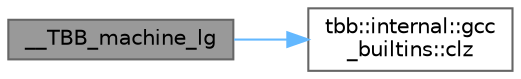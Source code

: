 digraph "__TBB_machine_lg"
{
 // LATEX_PDF_SIZE
  bgcolor="transparent";
  edge [fontname=Helvetica,fontsize=10,labelfontname=Helvetica,labelfontsize=10];
  node [fontname=Helvetica,fontsize=10,shape=box,height=0.2,width=0.4];
  rankdir="LR";
  Node1 [id="Node000001",label="__TBB_machine_lg",height=0.2,width=0.4,color="gray40", fillcolor="grey60", style="filled", fontcolor="black",tooltip=" "];
  Node1 -> Node2 [id="edge1_Node000001_Node000002",color="steelblue1",style="solid",tooltip=" "];
  Node2 [id="Node000002",label="tbb::internal::gcc\l_builtins::clz",height=0.2,width=0.4,color="grey40", fillcolor="white", style="filled",URL="$namespacetbb_1_1internal_1_1gcc__builtins.html#ad7990483c4da7b0026f6e93248455719",tooltip=" "];
}
